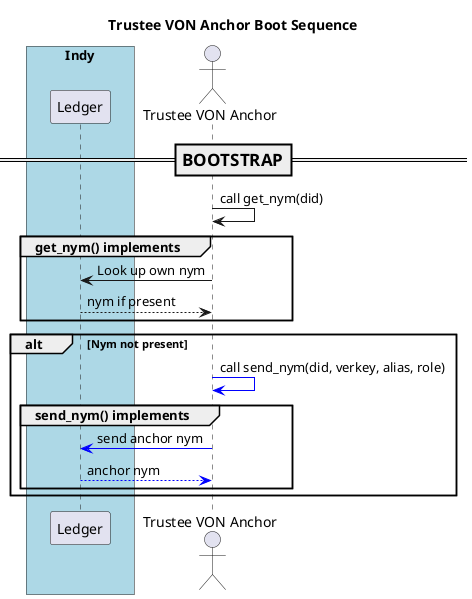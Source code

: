 @startuml
/'
Copyright 2017-2018 Government of Canada - Public Services and Procurement Canada - buyandsell.gc.ca

Licensed under the Apache License, Version 2.0 (the "License");
you may not use this file except in compliance with the License.
You may obtain a copy of the License at

http://www.apache.org/licenses/LICENSE-2.0

Unless required by applicable law or agreed to in writing, software
distributed under the License is distributed on an "AS IS" BASIS,
WITHOUT WARRANTIES OR CONDITIONS OF ANY KIND, either express or implied.
See the License for the specific language governing permissions and
limitations under the License.
'/

skinparam ParticipantPadding 20
skinparam BaloxPadding 20

title Trustee VON Anchor Boot Sequence


box "Indy" #LightBlue
    participant "Ledger" as ledger
endbox
actor "Trustee VON Anchor" as tan

=== BOOTSTRAP ==

tan -> tan: call get_nym(did)
group get_nym() implements
    tan -> ledger: Look up own nym
    ledger --> tan: nym if present
end

alt Nym not present
    tan -[#blue]> tan: call send_nym(did, verkey, alias, role)
    group send_nym() implements
        tan -[#blue]> ledger: send anchor nym
        ledger --[#blue]> tan: anchor nym
    end
end

@enduml
